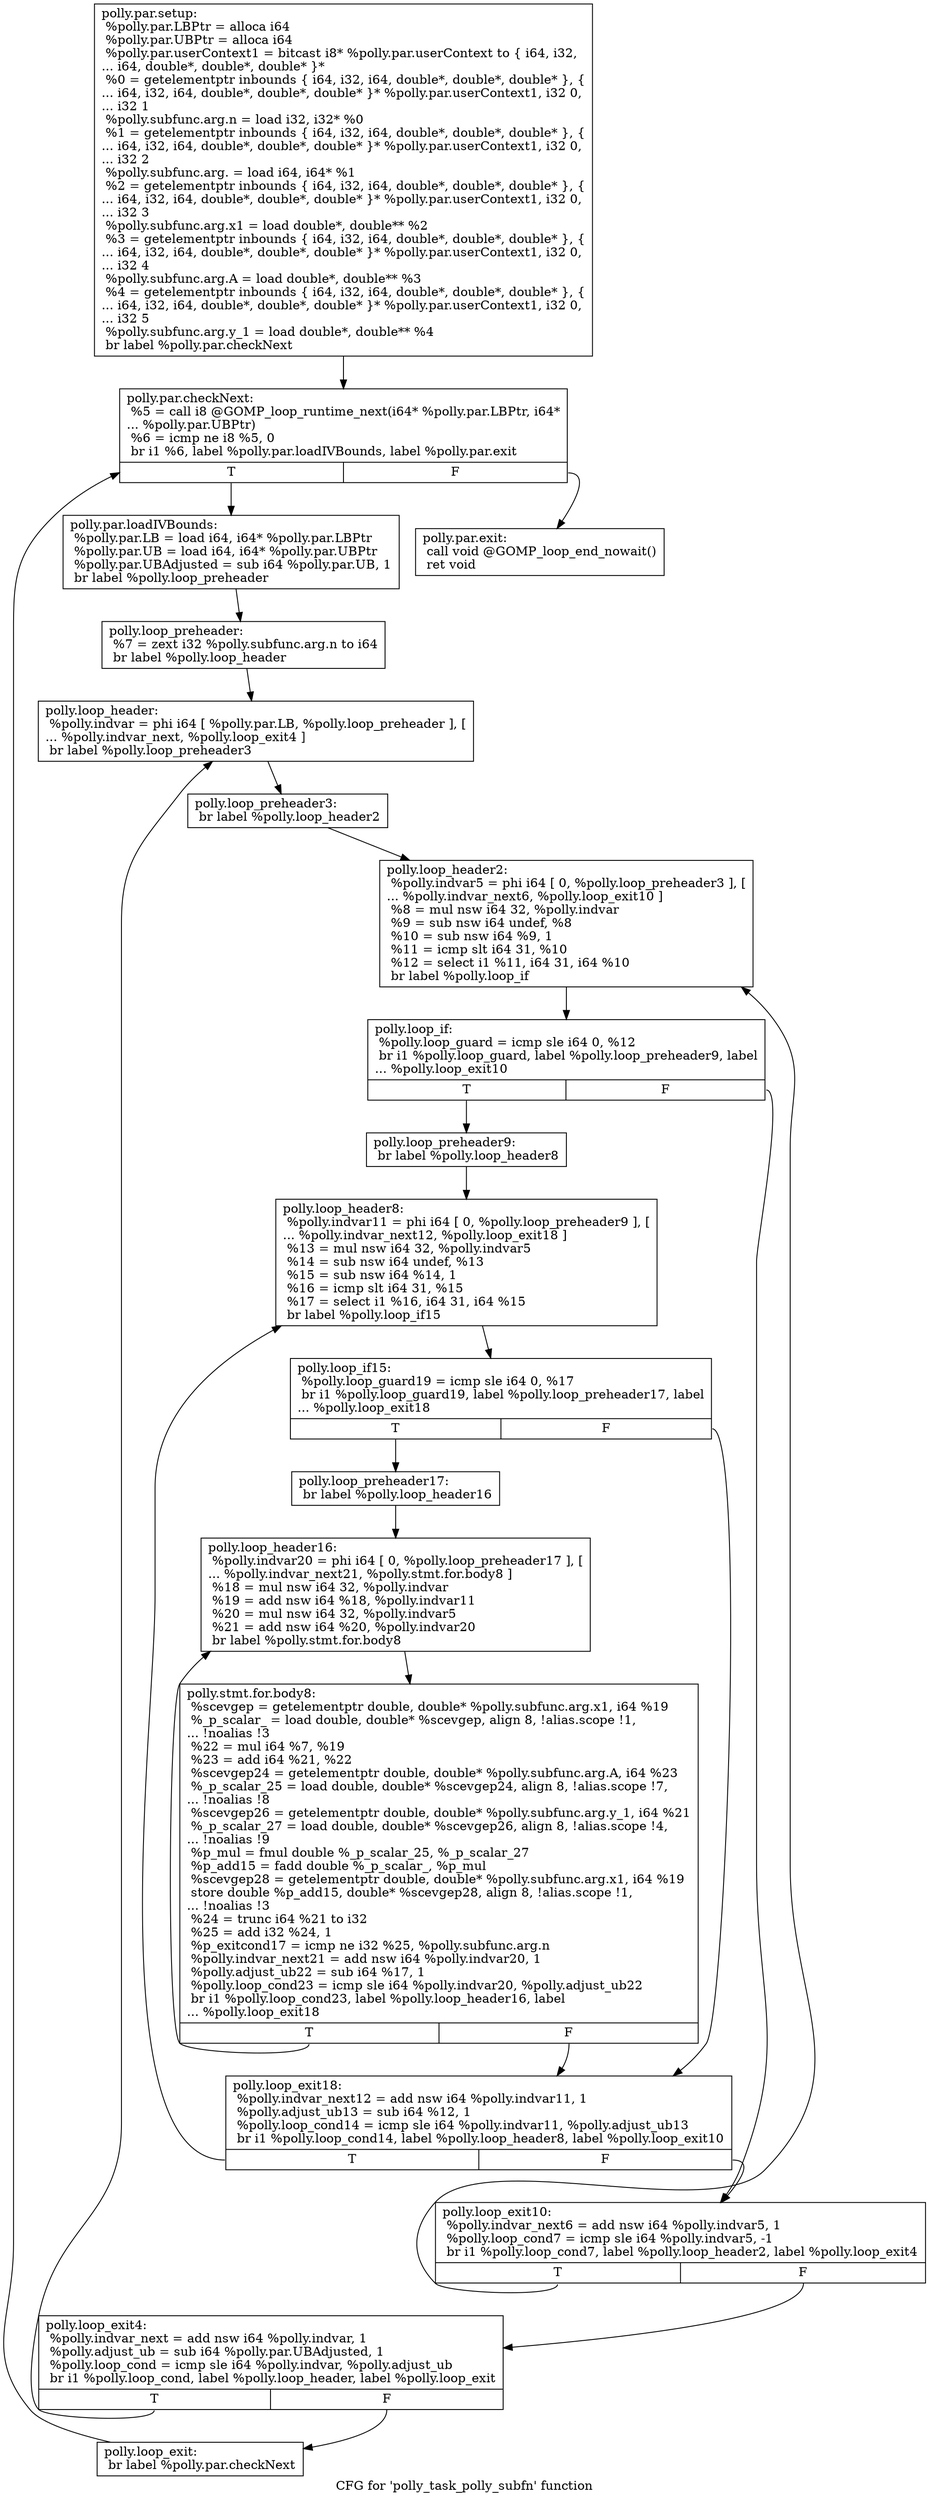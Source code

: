 digraph "CFG for 'polly_task_polly_subfn' function" {
	label="CFG for 'polly_task_polly_subfn' function";

	Node0x7fc3b070e130 [shape=record,label="{polly.par.setup:\l  %polly.par.LBPtr = alloca i64\l  %polly.par.UBPtr = alloca i64\l  %polly.par.userContext1 = bitcast i8* %polly.par.userContext to \{ i64, i32,\l... i64, double*, double*, double* \}*\l  %0 = getelementptr inbounds \{ i64, i32, i64, double*, double*, double* \}, \{\l... i64, i32, i64, double*, double*, double* \}* %polly.par.userContext1, i32 0,\l... i32 1\l  %polly.subfunc.arg.n = load i32, i32* %0\l  %1 = getelementptr inbounds \{ i64, i32, i64, double*, double*, double* \}, \{\l... i64, i32, i64, double*, double*, double* \}* %polly.par.userContext1, i32 0,\l... i32 2\l  %polly.subfunc.arg. = load i64, i64* %1\l  %2 = getelementptr inbounds \{ i64, i32, i64, double*, double*, double* \}, \{\l... i64, i32, i64, double*, double*, double* \}* %polly.par.userContext1, i32 0,\l... i32 3\l  %polly.subfunc.arg.x1 = load double*, double** %2\l  %3 = getelementptr inbounds \{ i64, i32, i64, double*, double*, double* \}, \{\l... i64, i32, i64, double*, double*, double* \}* %polly.par.userContext1, i32 0,\l... i32 4\l  %polly.subfunc.arg.A = load double*, double** %3\l  %4 = getelementptr inbounds \{ i64, i32, i64, double*, double*, double* \}, \{\l... i64, i32, i64, double*, double*, double* \}* %polly.par.userContext1, i32 0,\l... i32 5\l  %polly.subfunc.arg.y_1 = load double*, double** %4\l  br label %polly.par.checkNext\l}"];
	Node0x7fc3b070e130 -> Node0x7fc3b070f0e0;
	Node0x7fc3b070f210 [shape=record,label="{polly.par.exit:                                   \l  call void @GOMP_loop_end_nowait()\l  ret void\l}"];
	Node0x7fc3b070f0e0 [shape=record,label="{polly.par.checkNext:                              \l  %5 = call i8 @GOMP_loop_runtime_next(i64* %polly.par.LBPtr, i64*\l... %polly.par.UBPtr)\l  %6 = icmp ne i8 %5, 0\l  br i1 %6, label %polly.par.loadIVBounds, label %polly.par.exit\l|{<s0>T|<s1>F}}"];
	Node0x7fc3b070f0e0:s0 -> Node0x7fc3b070f780;
	Node0x7fc3b070f0e0:s1 -> Node0x7fc3b070f210;
	Node0x7fc3b070f780 [shape=record,label="{polly.par.loadIVBounds:                           \l  %polly.par.LB = load i64, i64* %polly.par.LBPtr\l  %polly.par.UB = load i64, i64* %polly.par.UBPtr\l  %polly.par.UBAdjusted = sub i64 %polly.par.UB, 1\l  br label %polly.loop_preheader\l}"];
	Node0x7fc3b070f780 -> Node0x7fc3b070f990;
	Node0x7fc3b070fc10 [shape=record,label="{polly.loop_exit:                                  \l  br label %polly.par.checkNext\l}"];
	Node0x7fc3b070fc10 -> Node0x7fc3b070f0e0;
	Node0x7fc3b070fc80 [shape=record,label="{polly.loop_header:                                \l  %polly.indvar = phi i64 [ %polly.par.LB, %polly.loop_preheader ], [\l... %polly.indvar_next, %polly.loop_exit4 ]\l  br label %polly.loop_preheader3\l}"];
	Node0x7fc3b070fc80 -> Node0x7fc3b070ffb0;
	Node0x7fc3b070fe20 [shape=record,label="{polly.loop_exit4:                                 \l  %polly.indvar_next = add nsw i64 %polly.indvar, 1\l  %polly.adjust_ub = sub i64 %polly.par.UBAdjusted, 1\l  %polly.loop_cond = icmp sle i64 %polly.indvar, %polly.adjust_ub\l  br i1 %polly.loop_cond, label %polly.loop_header, label %polly.loop_exit\l|{<s0>T|<s1>F}}"];
	Node0x7fc3b070fe20:s0 -> Node0x7fc3b070fc80;
	Node0x7fc3b070fe20:s1 -> Node0x7fc3b070fc10;
	Node0x7fc3b070f990 [shape=record,label="{polly.loop_preheader:                             \l  %7 = zext i32 %polly.subfunc.arg.n to i64\l  br label %polly.loop_header\l}"];
	Node0x7fc3b070f990 -> Node0x7fc3b070fc80;
	Node0x7fc3b070fb60 [shape=record,label="{polly.loop_header2:                               \l  %polly.indvar5 = phi i64 [ 0, %polly.loop_preheader3 ], [\l... %polly.indvar_next6, %polly.loop_exit10 ]\l  %8 = mul nsw i64 32, %polly.indvar\l  %9 = sub nsw i64 undef, %8\l  %10 = sub nsw i64 %9, 1\l  %11 = icmp slt i64 31, %10\l  %12 = select i1 %11, i64 31, i64 %10\l  br label %polly.loop_if\l}"];
	Node0x7fc3b070fb60 -> Node0x7fc3b0710a40;
	Node0x7fc3b0710560 [shape=record,label="{polly.loop_exit10:                                \l  %polly.indvar_next6 = add nsw i64 %polly.indvar5, 1\l  %polly.loop_cond7 = icmp sle i64 %polly.indvar5, -1\l  br i1 %polly.loop_cond7, label %polly.loop_header2, label %polly.loop_exit4\l|{<s0>T|<s1>F}}"];
	Node0x7fc3b0710560:s0 -> Node0x7fc3b070fb60;
	Node0x7fc3b0710560:s1 -> Node0x7fc3b070fe20;
	Node0x7fc3b070ffb0 [shape=record,label="{polly.loop_preheader3:                            \l  br label %polly.loop_header2\l}"];
	Node0x7fc3b070ffb0 -> Node0x7fc3b070fb60;
	Node0x7fc3b0710a40 [shape=record,label="{polly.loop_if:                                    \l  %polly.loop_guard = icmp sle i64 0, %12\l  br i1 %polly.loop_guard, label %polly.loop_preheader9, label\l... %polly.loop_exit10\l|{<s0>T|<s1>F}}"];
	Node0x7fc3b0710a40:s0 -> Node0x7fc3b0710ab0;
	Node0x7fc3b0710a40:s1 -> Node0x7fc3b0710560;
	Node0x7fc3b0710e40 [shape=record,label="{polly.loop_header8:                               \l  %polly.indvar11 = phi i64 [ 0, %polly.loop_preheader9 ], [\l... %polly.indvar_next12, %polly.loop_exit18 ]\l  %13 = mul nsw i64 32, %polly.indvar5\l  %14 = sub nsw i64 undef, %13\l  %15 = sub nsw i64 %14, 1\l  %16 = icmp slt i64 31, %15\l  %17 = select i1 %16, i64 31, i64 %15\l  br label %polly.loop_if15\l}"];
	Node0x7fc3b0710e40 -> Node0x7fc3b0711440;
	Node0x7fc3b0710f80 [shape=record,label="{polly.loop_exit18:                                \l  %polly.indvar_next12 = add nsw i64 %polly.indvar11, 1\l  %polly.adjust_ub13 = sub i64 %12, 1\l  %polly.loop_cond14 = icmp sle i64 %polly.indvar11, %polly.adjust_ub13\l  br i1 %polly.loop_cond14, label %polly.loop_header8, label %polly.loop_exit10\l|{<s0>T|<s1>F}}"];
	Node0x7fc3b0710f80:s0 -> Node0x7fc3b0710e40;
	Node0x7fc3b0710f80:s1 -> Node0x7fc3b0710560;
	Node0x7fc3b0710ab0 [shape=record,label="{polly.loop_preheader9:                            \l  br label %polly.loop_header8\l}"];
	Node0x7fc3b0710ab0 -> Node0x7fc3b0710e40;
	Node0x7fc3b0711440 [shape=record,label="{polly.loop_if15:                                  \l  %polly.loop_guard19 = icmp sle i64 0, %17\l  br i1 %polly.loop_guard19, label %polly.loop_preheader17, label\l... %polly.loop_exit18\l|{<s0>T|<s1>F}}"];
	Node0x7fc3b0711440:s0 -> Node0x7fc3b0711490;
	Node0x7fc3b0711440:s1 -> Node0x7fc3b0710f80;
	Node0x7fc3b0711850 [shape=record,label="{polly.loop_header16:                              \l  %polly.indvar20 = phi i64 [ 0, %polly.loop_preheader17 ], [\l... %polly.indvar_next21, %polly.stmt.for.body8 ]\l  %18 = mul nsw i64 32, %polly.indvar\l  %19 = add nsw i64 %18, %polly.indvar11\l  %20 = mul nsw i64 32, %polly.indvar5\l  %21 = add nsw i64 %20, %polly.indvar20\l  br label %polly.stmt.for.body8\l}"];
	Node0x7fc3b0711850 -> Node0x7fc3b0711990;
	Node0x7fc3b0711990 [shape=record,label="{polly.stmt.for.body8:                             \l  %scevgep = getelementptr double, double* %polly.subfunc.arg.x1, i64 %19\l  %_p_scalar_ = load double, double* %scevgep, align 8, !alias.scope !1,\l... !noalias !3\l  %22 = mul i64 %7, %19\l  %23 = add i64 %21, %22\l  %scevgep24 = getelementptr double, double* %polly.subfunc.arg.A, i64 %23\l  %_p_scalar_25 = load double, double* %scevgep24, align 8, !alias.scope !7,\l... !noalias !8\l  %scevgep26 = getelementptr double, double* %polly.subfunc.arg.y_1, i64 %21\l  %_p_scalar_27 = load double, double* %scevgep26, align 8, !alias.scope !4,\l... !noalias !9\l  %p_mul = fmul double %_p_scalar_25, %_p_scalar_27\l  %p_add15 = fadd double %_p_scalar_, %p_mul\l  %scevgep28 = getelementptr double, double* %polly.subfunc.arg.x1, i64 %19\l  store double %p_add15, double* %scevgep28, align 8, !alias.scope !1,\l... !noalias !3\l  %24 = trunc i64 %21 to i32\l  %25 = add i32 %24, 1\l  %p_exitcond17 = icmp ne i32 %25, %polly.subfunc.arg.n\l  %polly.indvar_next21 = add nsw i64 %polly.indvar20, 1\l  %polly.adjust_ub22 = sub i64 %17, 1\l  %polly.loop_cond23 = icmp sle i64 %polly.indvar20, %polly.adjust_ub22\l  br i1 %polly.loop_cond23, label %polly.loop_header16, label\l... %polly.loop_exit18\l|{<s0>T|<s1>F}}"];
	Node0x7fc3b0711990:s0 -> Node0x7fc3b0711850;
	Node0x7fc3b0711990:s1 -> Node0x7fc3b0710f80;
	Node0x7fc3b0711490 [shape=record,label="{polly.loop_preheader17:                           \l  br label %polly.loop_header16\l}"];
	Node0x7fc3b0711490 -> Node0x7fc3b0711850;
}
